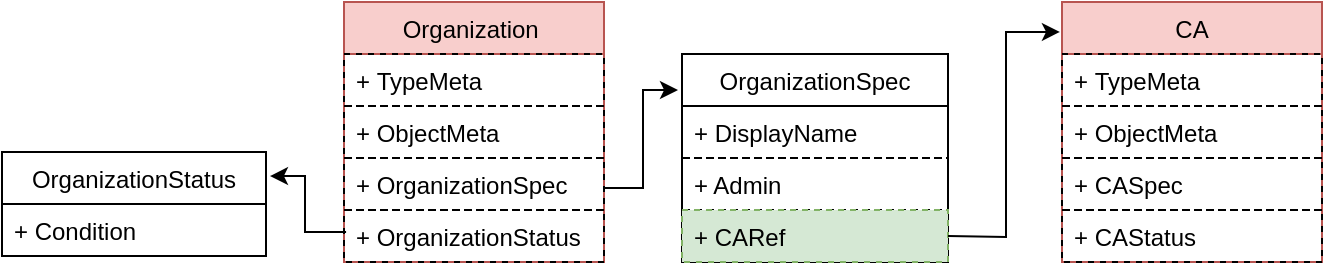 <mxfile version="20.3.0" type="device" pages="2"><diagram id="K7MMtwXwDl5NfztKmLhr" name="Page-1"><mxGraphModel dx="2386" dy="613" grid="0" gridSize="10" guides="1" tooltips="1" connect="0" arrows="0" fold="1" page="0" pageScale="1" pageWidth="827" pageHeight="1169" background="none" math="0" shadow="0"><root><mxCell id="0"/><mxCell id="1" parent="0"/><mxCell id="17" value="OrganizationSpec" style="swimlane;fontStyle=0;childLayout=stackLayout;horizontal=1;startSize=26;fillColor=none;horizontalStack=0;resizeParent=1;resizeParentMax=0;resizeLast=0;collapsible=1;marginBottom=0;rounded=0;shadow=0;comic=0;" parent="1" vertex="1"><mxGeometry x="-847" y="88" width="133" height="104" as="geometry"/></mxCell><mxCell id="KDWJucEkSN8olWHDvFnU-123" value="+ DisplayName" style="text;strokeColor=#000000;fillColor=none;align=left;verticalAlign=top;spacingLeft=4;spacingRight=4;overflow=hidden;rotatable=0;points=[[0,0.5],[1,0.5]];portConstraint=eastwest;dashed=1;rounded=0;gradientColor=none;" parent="17" vertex="1"><mxGeometry y="26" width="133" height="26" as="geometry"/></mxCell><mxCell id="KDWJucEkSN8olWHDvFnU-124" value="+ Admin" style="text;strokeColor=#000000;fillColor=none;align=left;verticalAlign=top;spacingLeft=4;spacingRight=4;overflow=hidden;rotatable=0;points=[[0,0.5],[1,0.5]];portConstraint=eastwest;dashed=1;rounded=0;gradientColor=none;" parent="17" vertex="1"><mxGeometry y="52" width="133" height="26" as="geometry"/></mxCell><mxCell id="KDWJucEkSN8olWHDvFnU-145" value="+ CARef" style="text;strokeColor=#82b366;fillColor=#d5e8d4;align=left;verticalAlign=top;spacingLeft=4;spacingRight=4;overflow=hidden;rotatable=0;points=[[0,0.5,0,0,0],[1,0.5,0,0,0]];portConstraint=eastwest;dashed=1;rounded=0;" parent="17" vertex="1"><mxGeometry y="78" width="133" height="26" as="geometry"/></mxCell><mxCell id="KDWJucEkSN8olWHDvFnU-101" value="Organization " style="swimlane;fontStyle=0;childLayout=stackLayout;horizontal=1;startSize=26;fillColor=#f8cecc;horizontalStack=0;resizeParent=1;resizeParentMax=0;resizeLast=0;collapsible=1;marginBottom=0;rounded=0;shadow=0;comic=0;swimlaneLine=1;glass=0;swimlaneFillColor=none;strokeColor=#b85450;" parent="1" vertex="1"><mxGeometry x="-1016" y="62" width="130" height="130" as="geometry"><mxRectangle x="110" y="120" width="90" height="26" as="alternateBounds"/></mxGeometry></mxCell><mxCell id="KDWJucEkSN8olWHDvFnU-102" value="+ TypeMeta" style="text;strokeColor=#000000;fillColor=none;align=left;verticalAlign=top;spacingLeft=4;spacingRight=4;overflow=hidden;rotatable=0;points=[[0,0.5],[1,0.5]];portConstraint=eastwest;dashed=1;rounded=0;glass=0;" parent="KDWJucEkSN8olWHDvFnU-101" vertex="1"><mxGeometry y="26" width="130" height="26" as="geometry"/></mxCell><mxCell id="KDWJucEkSN8olWHDvFnU-103" value="+ ObjectMeta" style="text;strokeColor=#000000;fillColor=none;align=left;verticalAlign=top;spacingLeft=4;spacingRight=4;overflow=hidden;rotatable=0;points=[[0,0.5],[1,0.5]];portConstraint=eastwest;dashed=1;rounded=0;glass=0;" parent="KDWJucEkSN8olWHDvFnU-101" vertex="1"><mxGeometry y="52" width="130" height="26" as="geometry"/></mxCell><mxCell id="KDWJucEkSN8olWHDvFnU-104" value="+ OrganizationSpec" style="text;strokeColor=#000000;fillColor=none;align=left;verticalAlign=top;spacingLeft=4;spacingRight=4;overflow=hidden;rotatable=0;points=[[0,0.5],[1,0.5]];portConstraint=eastwest;rounded=0;dashed=1;glass=0;" parent="KDWJucEkSN8olWHDvFnU-101" vertex="1"><mxGeometry y="78" width="130" height="26" as="geometry"/></mxCell><mxCell id="KDWJucEkSN8olWHDvFnU-105" value="+ OrganizationStatus" style="text;strokeColor=#000000;fillColor=none;align=left;verticalAlign=top;spacingLeft=4;spacingRight=4;overflow=hidden;rotatable=0;points=[[0,0.5],[1,0.5]];portConstraint=eastwest;rounded=0;dashed=1;glass=0;" parent="KDWJucEkSN8olWHDvFnU-101" vertex="1"><mxGeometry y="104" width="130" height="26" as="geometry"/></mxCell><mxCell id="KDWJucEkSN8olWHDvFnU-136" value="OrganizationStatus" style="swimlane;fontStyle=0;childLayout=stackLayout;horizontal=1;startSize=26;fillColor=none;horizontalStack=0;resizeParent=1;resizeParentMax=0;resizeLast=0;collapsible=1;marginBottom=0;rounded=0;shadow=0;comic=0;swimlaneLine=1;glass=0;swimlaneFillColor=none;" parent="1" vertex="1"><mxGeometry x="-1187" y="137" width="132" height="52" as="geometry"><mxRectangle x="110" y="120" width="90" height="26" as="alternateBounds"/></mxGeometry></mxCell><mxCell id="KDWJucEkSN8olWHDvFnU-137" value="+ Condition" style="text;strokeColor=#000000;fillColor=none;align=left;verticalAlign=top;spacingLeft=4;spacingRight=4;overflow=hidden;rotatable=0;points=[[0,0.5],[1,0.5]];portConstraint=eastwest;dashed=1;rounded=0;glass=0;" parent="KDWJucEkSN8olWHDvFnU-136" vertex="1"><mxGeometry y="26" width="132" height="26" as="geometry"/></mxCell><mxCell id="KDWJucEkSN8olWHDvFnU-148" value="CA" style="swimlane;fontStyle=0;childLayout=stackLayout;horizontal=1;startSize=26;fillColor=#f8cecc;horizontalStack=0;resizeParent=1;resizeParentMax=0;resizeLast=0;collapsible=1;marginBottom=0;rounded=0;shadow=0;comic=0;swimlaneLine=1;glass=0;swimlaneFillColor=none;strokeColor=#b85450;" parent="1" vertex="1"><mxGeometry x="-657" y="62" width="130" height="130" as="geometry"><mxRectangle x="110" y="120" width="90" height="26" as="alternateBounds"/></mxGeometry></mxCell><mxCell id="KDWJucEkSN8olWHDvFnU-149" value="+ TypeMeta" style="text;strokeColor=#000000;fillColor=none;align=left;verticalAlign=top;spacingLeft=4;spacingRight=4;overflow=hidden;rotatable=0;points=[[0,0.5],[1,0.5]];portConstraint=eastwest;dashed=1;rounded=0;glass=0;" parent="KDWJucEkSN8olWHDvFnU-148" vertex="1"><mxGeometry y="26" width="130" height="26" as="geometry"/></mxCell><mxCell id="KDWJucEkSN8olWHDvFnU-150" value="+ ObjectMeta" style="text;strokeColor=#000000;fillColor=none;align=left;verticalAlign=top;spacingLeft=4;spacingRight=4;overflow=hidden;rotatable=0;points=[[0,0.5],[1,0.5]];portConstraint=eastwest;dashed=1;rounded=0;glass=0;" parent="KDWJucEkSN8olWHDvFnU-148" vertex="1"><mxGeometry y="52" width="130" height="26" as="geometry"/></mxCell><mxCell id="KDWJucEkSN8olWHDvFnU-151" value="+ CASpec" style="text;strokeColor=#000000;fillColor=none;align=left;verticalAlign=top;spacingLeft=4;spacingRight=4;overflow=hidden;rotatable=0;points=[[0,0.5],[1,0.5]];portConstraint=eastwest;rounded=0;dashed=1;glass=0;" parent="KDWJucEkSN8olWHDvFnU-148" vertex="1"><mxGeometry y="78" width="130" height="26" as="geometry"/></mxCell><mxCell id="KDWJucEkSN8olWHDvFnU-152" value="+ CAStatus" style="text;strokeColor=#000000;fillColor=none;align=left;verticalAlign=top;spacingLeft=4;spacingRight=4;overflow=hidden;rotatable=0;points=[[0,0.5],[1,0.5]];portConstraint=eastwest;rounded=0;dashed=1;glass=0;" parent="KDWJucEkSN8olWHDvFnU-148" vertex="1"><mxGeometry y="104" width="130" height="26" as="geometry"/></mxCell><mxCell id="4tIen2cySbATNdKwVisN-67" value="" style="endArrow=classic;html=1;rounded=0;exitX=0.008;exitY=0.423;exitDx=0;exitDy=0;exitPerimeter=0;entryX=1.015;entryY=0.231;entryDx=0;entryDy=0;entryPerimeter=0;edgeStyle=orthogonalEdgeStyle;" edge="1" parent="1" source="KDWJucEkSN8olWHDvFnU-105" target="KDWJucEkSN8olWHDvFnU-136"><mxGeometry width="50" height="50" relative="1" as="geometry"><mxPoint x="-905" y="35" as="sourcePoint"/><mxPoint x="-855" y="-15" as="targetPoint"/></mxGeometry></mxCell><mxCell id="4tIen2cySbATNdKwVisN-70" value="" style="endArrow=classic;html=1;rounded=0;entryX=-0.015;entryY=0.173;entryDx=0;entryDy=0;entryPerimeter=0;edgeStyle=orthogonalEdgeStyle;exitX=1;exitY=0.577;exitDx=0;exitDy=0;exitPerimeter=0;" edge="1" parent="1" source="KDWJucEkSN8olWHDvFnU-104" target="17"><mxGeometry width="50" height="50" relative="1" as="geometry"><mxPoint x="-782" y="240" as="sourcePoint"/><mxPoint x="-1043.02" y="159.012" as="targetPoint"/></mxGeometry></mxCell><mxCell id="4tIen2cySbATNdKwVisN-71" value="" style="endArrow=classic;html=1;rounded=0;entryX=-0.008;entryY=0.115;entryDx=0;entryDy=0;entryPerimeter=0;edgeStyle=orthogonalEdgeStyle;exitX=1;exitY=0.577;exitDx=0;exitDy=0;exitPerimeter=0;" edge="1" parent="1" target="KDWJucEkSN8olWHDvFnU-148"><mxGeometry width="50" height="50" relative="1" as="geometry"><mxPoint x="-714" y="179.012" as="sourcePoint"/><mxPoint x="-676.995" y="130.002" as="targetPoint"/></mxGeometry></mxCell></root></mxGraphModel></diagram><diagram id="N9aLmfWTt22or_KGCtbo" name="第 2 页"><mxGraphModel dx="2276" dy="1910" grid="1" gridSize="10" guides="1" tooltips="1" connect="1" arrows="1" fold="1" page="1" pageScale="1" pageWidth="827" pageHeight="1169" math="0" shadow="0"><root><mxCell id="0"/><mxCell id="1" parent="0"/><mxCell id="LcTMq7NTWMzrsomWqzMF-1" value="OrganizationSpec" style="swimlane;fontStyle=0;childLayout=stackLayout;horizontal=1;startSize=26;fillColor=none;horizontalStack=0;resizeParent=1;resizeParentMax=0;resizeLast=0;collapsible=1;marginBottom=0;rounded=0;shadow=0;comic=0;" vertex="1" parent="1"><mxGeometry x="-530" y="-37" width="133" height="104" as="geometry"/></mxCell><mxCell id="LcTMq7NTWMzrsomWqzMF-2" value="+ DisplayName" style="text;strokeColor=#000000;fillColor=none;align=left;verticalAlign=top;spacingLeft=4;spacingRight=4;overflow=hidden;rotatable=0;points=[[0,0.5],[1,0.5]];portConstraint=eastwest;dashed=1;rounded=0;gradientColor=none;" vertex="1" parent="LcTMq7NTWMzrsomWqzMF-1"><mxGeometry y="26" width="133" height="26" as="geometry"/></mxCell><mxCell id="LcTMq7NTWMzrsomWqzMF-3" value="+ Admin" style="text;strokeColor=#000000;fillColor=none;align=left;verticalAlign=top;spacingLeft=4;spacingRight=4;overflow=hidden;rotatable=0;points=[[0,0.5],[1,0.5]];portConstraint=eastwest;dashed=1;rounded=0;gradientColor=none;" vertex="1" parent="LcTMq7NTWMzrsomWqzMF-1"><mxGeometry y="52" width="133" height="26" as="geometry"/></mxCell><mxCell id="LcTMq7NTWMzrsomWqzMF-4" value="+ CARef" style="text;strokeColor=#82b366;fillColor=#d5e8d4;align=left;verticalAlign=top;spacingLeft=4;spacingRight=4;overflow=hidden;rotatable=0;points=[[0,0.5,0,0,0],[1,0.5,0,0,0]];portConstraint=eastwest;dashed=1;rounded=0;" vertex="1" parent="LcTMq7NTWMzrsomWqzMF-1"><mxGeometry y="78" width="133" height="26" as="geometry"/></mxCell><mxCell id="LcTMq7NTWMzrsomWqzMF-5" value="Organization " style="swimlane;fontStyle=0;childLayout=stackLayout;horizontal=1;startSize=26;fillColor=#f8cecc;horizontalStack=0;resizeParent=1;resizeParentMax=0;resizeLast=0;collapsible=1;marginBottom=0;rounded=0;shadow=0;comic=0;swimlaneLine=1;glass=0;swimlaneFillColor=none;strokeColor=#b85450;" vertex="1" parent="1"><mxGeometry x="-720" y="-130" width="130" height="130" as="geometry"><mxRectangle x="110" y="120" width="90" height="26" as="alternateBounds"/></mxGeometry></mxCell><mxCell id="LcTMq7NTWMzrsomWqzMF-6" value="+ TypeMeta" style="text;strokeColor=#000000;fillColor=none;align=left;verticalAlign=top;spacingLeft=4;spacingRight=4;overflow=hidden;rotatable=0;points=[[0,0.5],[1,0.5]];portConstraint=eastwest;dashed=1;rounded=0;glass=0;" vertex="1" parent="LcTMq7NTWMzrsomWqzMF-5"><mxGeometry y="26" width="130" height="26" as="geometry"/></mxCell><mxCell id="LcTMq7NTWMzrsomWqzMF-7" value="+ ObjectMeta" style="text;strokeColor=#000000;fillColor=none;align=left;verticalAlign=top;spacingLeft=4;spacingRight=4;overflow=hidden;rotatable=0;points=[[0,0.5],[1,0.5]];portConstraint=eastwest;dashed=1;rounded=0;glass=0;" vertex="1" parent="LcTMq7NTWMzrsomWqzMF-5"><mxGeometry y="52" width="130" height="26" as="geometry"/></mxCell><mxCell id="LcTMq7NTWMzrsomWqzMF-8" value="+ OrganizationSpec" style="text;strokeColor=#000000;fillColor=none;align=left;verticalAlign=top;spacingLeft=4;spacingRight=4;overflow=hidden;rotatable=0;points=[[0,0.5],[1,0.5]];portConstraint=eastwest;rounded=0;dashed=1;glass=0;" vertex="1" parent="LcTMq7NTWMzrsomWqzMF-5"><mxGeometry y="78" width="130" height="26" as="geometry"/></mxCell><mxCell id="LcTMq7NTWMzrsomWqzMF-9" value="+ OrganizationStatus" style="text;strokeColor=#000000;fillColor=none;align=left;verticalAlign=top;spacingLeft=4;spacingRight=4;overflow=hidden;rotatable=0;points=[[0,0.5],[1,0.5]];portConstraint=eastwest;rounded=0;dashed=1;glass=0;" vertex="1" parent="LcTMq7NTWMzrsomWqzMF-5"><mxGeometry y="104" width="130" height="26" as="geometry"/></mxCell><mxCell id="LcTMq7NTWMzrsomWqzMF-10" value="CA" style="swimlane;fontStyle=0;childLayout=stackLayout;horizontal=1;startSize=26;fillColor=#f8cecc;horizontalStack=0;resizeParent=1;resizeParentMax=0;resizeLast=0;collapsible=1;marginBottom=0;rounded=0;shadow=0;comic=0;swimlaneLine=1;glass=0;swimlaneFillColor=none;strokeColor=#b85450;" vertex="1" parent="1"><mxGeometry x="-350" y="-50" width="130" height="130" as="geometry"><mxRectangle x="110" y="120" width="90" height="26" as="alternateBounds"/></mxGeometry></mxCell><mxCell id="LcTMq7NTWMzrsomWqzMF-11" value="+ TypeMeta" style="text;strokeColor=#000000;fillColor=none;align=left;verticalAlign=top;spacingLeft=4;spacingRight=4;overflow=hidden;rotatable=0;points=[[0,0.5],[1,0.5]];portConstraint=eastwest;dashed=1;rounded=0;glass=0;" vertex="1" parent="LcTMq7NTWMzrsomWqzMF-10"><mxGeometry y="26" width="130" height="26" as="geometry"/></mxCell><mxCell id="LcTMq7NTWMzrsomWqzMF-12" value="+ ObjectMeta" style="text;strokeColor=#000000;fillColor=none;align=left;verticalAlign=top;spacingLeft=4;spacingRight=4;overflow=hidden;rotatable=0;points=[[0,0.5],[1,0.5]];portConstraint=eastwest;dashed=1;rounded=0;glass=0;" vertex="1" parent="LcTMq7NTWMzrsomWqzMF-10"><mxGeometry y="52" width="130" height="26" as="geometry"/></mxCell><mxCell id="LcTMq7NTWMzrsomWqzMF-13" value="+ CASpec" style="text;strokeColor=#000000;fillColor=none;align=left;verticalAlign=top;spacingLeft=4;spacingRight=4;overflow=hidden;rotatable=0;points=[[0,0.5],[1,0.5]];portConstraint=eastwest;rounded=0;dashed=1;glass=0;" vertex="1" parent="LcTMq7NTWMzrsomWqzMF-10"><mxGeometry y="78" width="130" height="26" as="geometry"/></mxCell><mxCell id="LcTMq7NTWMzrsomWqzMF-14" value="+ CAStatus" style="text;strokeColor=#000000;fillColor=none;align=left;verticalAlign=top;spacingLeft=4;spacingRight=4;overflow=hidden;rotatable=0;points=[[0,0.5],[1,0.5]];portConstraint=eastwest;rounded=0;dashed=1;glass=0;" vertex="1" parent="LcTMq7NTWMzrsomWqzMF-10"><mxGeometry y="104" width="130" height="26" as="geometry"/></mxCell><mxCell id="LcTMq7NTWMzrsomWqzMF-15" style="edgeStyle=orthogonalEdgeStyle;rounded=0;orthogonalLoop=1;jettySize=auto;html=1;entryX=-0.006;entryY=0.1;entryDx=0;entryDy=0;entryPerimeter=0;" edge="1" parent="1" source="LcTMq7NTWMzrsomWqzMF-4" target="LcTMq7NTWMzrsomWqzMF-10"><mxGeometry relative="1" as="geometry"/></mxCell><mxCell id="LcTMq7NTWMzrsomWqzMF-17" style="edgeStyle=orthogonalEdgeStyle;rounded=0;orthogonalLoop=1;jettySize=auto;html=1;entryX=0.001;entryY=0.134;entryDx=0;entryDy=0;entryPerimeter=0;" edge="1" parent="1" source="LcTMq7NTWMzrsomWqzMF-8" target="LcTMq7NTWMzrsomWqzMF-1"><mxGeometry relative="1" as="geometry"/></mxCell></root></mxGraphModel></diagram></mxfile>